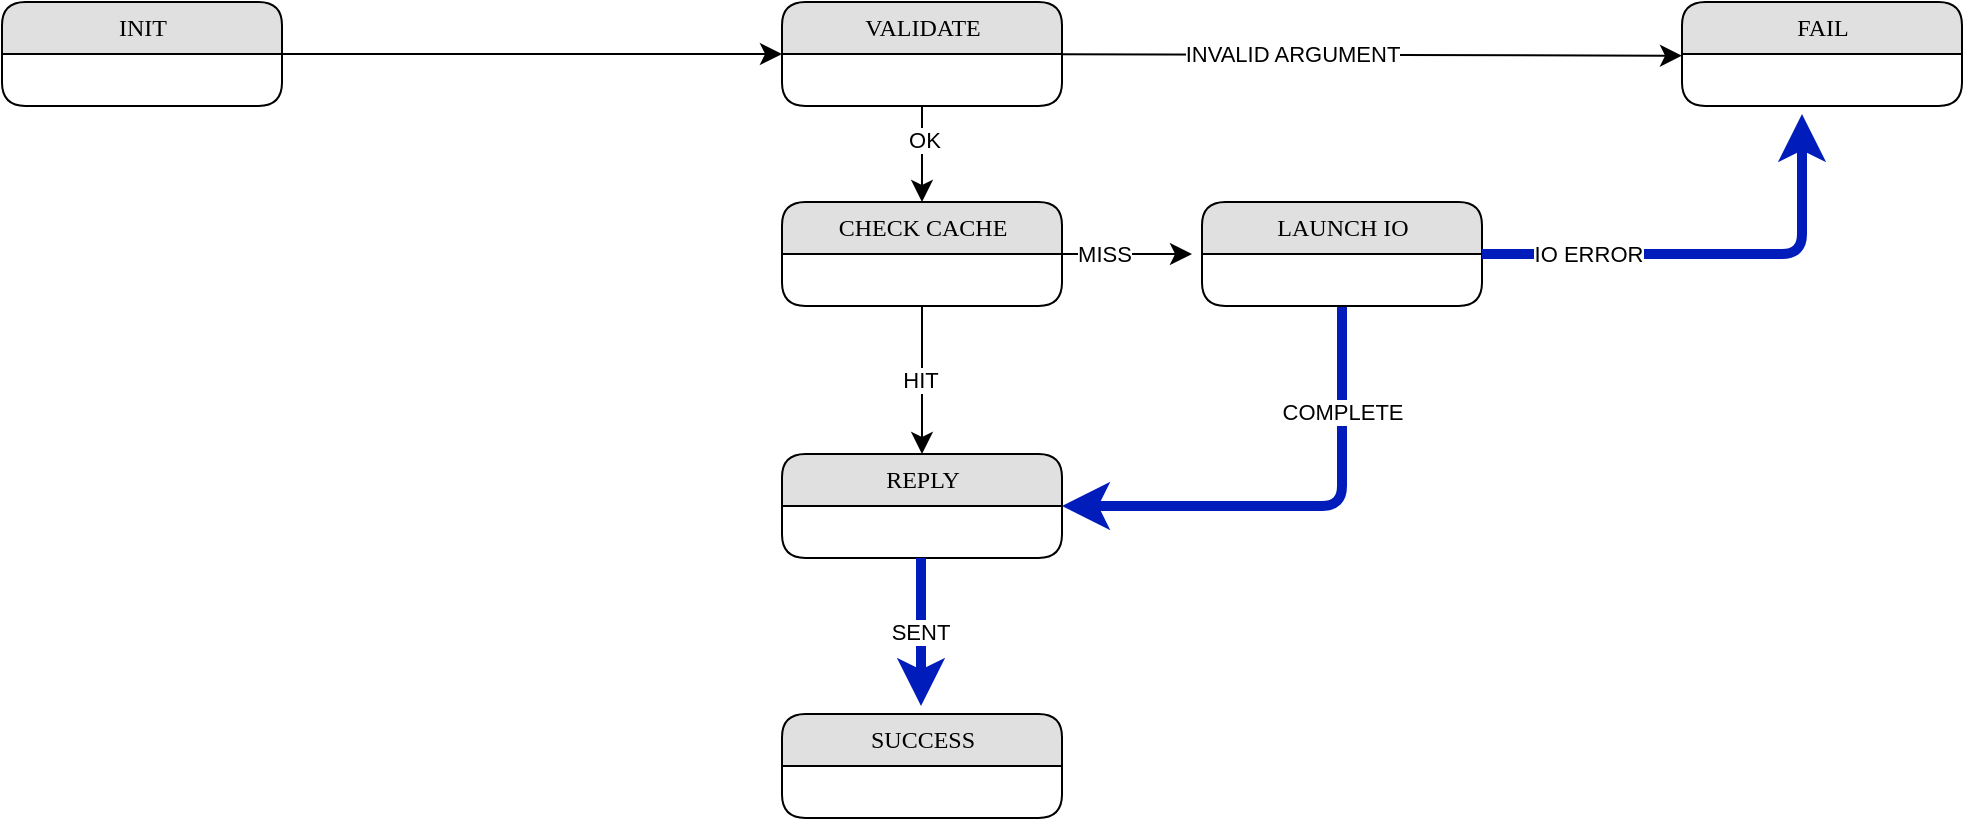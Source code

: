 <mxfile version="14.1.8" type="device"><diagram name="Page-1" id="52a04d89-c75d-2922-d76d-85b35f80e030"><mxGraphModel dx="1346" dy="1003" grid="1" gridSize="10" guides="1" tooltips="1" connect="1" arrows="1" fold="1" page="1" pageScale="1" pageWidth="1100" pageHeight="850" background="#ffffff" math="0" shadow="0"><root><mxCell id="0"/><mxCell id="1" parent="0"/><mxCell id="1fdf3b25b50cf41e-27" style="edgeStyle=none;html=1;labelBackgroundColor=none;startFill=0;startSize=8;endFill=1;endSize=8;fontFamily=Verdana;fontSize=12;" parent="1" target="1fdf3b25b50cf41e-1" edge="1"><mxGeometry relative="1" as="geometry"><mxPoint x="180" y="80" as="sourcePoint"/></mxGeometry></mxCell><mxCell id="1fdf3b25b50cf41e-28" style="edgeStyle=none;html=1;labelBackgroundColor=none;startFill=0;startSize=8;endFill=1;endSize=8;fontFamily=Verdana;fontSize=12;" parent="1" source="1fdf3b25b50cf41e-1" edge="1"><mxGeometry relative="1" as="geometry"><mxPoint x="880" y="80.864" as="targetPoint"/></mxGeometry></mxCell><mxCell id="MCAGXlhfSmNdVf80SV0a-8" value="INVALID ARGUMENT" style="edgeLabel;html=1;align=center;verticalAlign=middle;resizable=0;points=[];" vertex="1" connectable="0" parent="1fdf3b25b50cf41e-28"><mxGeometry x="-0.258" y="1" relative="1" as="geometry"><mxPoint as="offset"/></mxGeometry></mxCell><mxCell id="1fdf3b25b50cf41e-29" style="edgeStyle=none;html=1;labelBackgroundColor=none;startFill=0;startSize=8;endFill=1;endSize=8;fontFamily=Verdana;fontSize=12;" parent="1" source="1fdf3b25b50cf41e-1" target="1fdf3b25b50cf41e-7" edge="1"><mxGeometry relative="1" as="geometry"/></mxCell><mxCell id="MCAGXlhfSmNdVf80SV0a-15" value="OK" style="edgeLabel;html=1;align=center;verticalAlign=middle;resizable=0;points=[];" vertex="1" connectable="0" parent="1fdf3b25b50cf41e-29"><mxGeometry x="-0.292" y="1" relative="1" as="geometry"><mxPoint as="offset"/></mxGeometry></mxCell><mxCell id="1fdf3b25b50cf41e-1" value="VALIDATE" style="swimlane;html=1;fontStyle=0;childLayout=stackLayout;horizontal=1;startSize=26;fillColor=#e0e0e0;horizontalStack=0;resizeParent=1;resizeLast=0;collapsible=1;marginBottom=0;swimlaneFillColor=#ffffff;align=center;rounded=1;shadow=0;comic=0;labelBackgroundColor=none;strokeWidth=1;fontFamily=Verdana;fontSize=12" parent="1" vertex="1"><mxGeometry x="430" y="54" width="140" height="52" as="geometry"/></mxCell><mxCell id="1fdf3b25b50cf41e-47" style="edgeStyle=orthogonalEdgeStyle;html=1;labelBackgroundColor=none;startFill=0;startSize=8;endFill=1;endSize=8;fontFamily=Verdana;fontSize=12;exitX=0.5;exitY=1;exitDx=0;exitDy=0;fontStyle=1;strokeWidth=5;fillColor=#0050ef;strokeColor=#001DBC;" parent="1" source="1fdf3b25b50cf41e-11" target="1fdf3b25b50cf41e-21" edge="1"><mxGeometry relative="1" as="geometry"><Array as="points"><mxPoint x="710" y="306"/></Array><mxPoint x="977.5" y="430" as="sourcePoint"/></mxGeometry></mxCell><mxCell id="MCAGXlhfSmNdVf80SV0a-6" value="COMPLETE" style="edgeLabel;html=1;align=center;verticalAlign=middle;resizable=0;points=[];" vertex="1" connectable="0" parent="1fdf3b25b50cf41e-47"><mxGeometry x="-0.558" relative="1" as="geometry"><mxPoint as="offset"/></mxGeometry></mxCell><mxCell id="1fdf3b25b50cf41e-35" style="edgeStyle=none;html=1;labelBackgroundColor=none;startFill=0;startSize=8;endFill=1;endSize=8;fontFamily=Verdana;fontSize=12;" parent="1" source="1fdf3b25b50cf41e-7" edge="1"><mxGeometry relative="1" as="geometry"><mxPoint x="635" y="180" as="targetPoint"/></mxGeometry></mxCell><mxCell id="MCAGXlhfSmNdVf80SV0a-1" value="MISS" style="edgeLabel;html=1;align=center;verticalAlign=middle;resizable=0;points=[];" vertex="1" connectable="0" parent="1fdf3b25b50cf41e-35"><mxGeometry x="-0.354" relative="1" as="geometry"><mxPoint as="offset"/></mxGeometry></mxCell><mxCell id="1fdf3b25b50cf41e-39" style="edgeStyle=none;html=1;labelBackgroundColor=none;startFill=0;startSize=8;endFill=1;endSize=8;fontFamily=Verdana;fontSize=12;entryX=0.5;entryY=0;entryDx=0;entryDy=0;" parent="1" source="1fdf3b25b50cf41e-7" target="1fdf3b25b50cf41e-21" edge="1"><mxGeometry relative="1" as="geometry"><mxPoint x="500" y="307" as="targetPoint"/></mxGeometry></mxCell><mxCell id="MCAGXlhfSmNdVf80SV0a-2" value="HIT" style="edgeLabel;html=1;align=center;verticalAlign=middle;resizable=0;points=[];" vertex="1" connectable="0" parent="1fdf3b25b50cf41e-39"><mxGeometry x="-0.01" y="-1" relative="1" as="geometry"><mxPoint as="offset"/></mxGeometry></mxCell><mxCell id="1fdf3b25b50cf41e-7" value="CHECK CACHE" style="swimlane;html=1;fontStyle=0;childLayout=stackLayout;horizontal=1;startSize=26;fillColor=#e0e0e0;horizontalStack=0;resizeParent=1;resizeLast=0;collapsible=1;marginBottom=0;swimlaneFillColor=#ffffff;align=center;rounded=1;shadow=0;comic=0;labelBackgroundColor=none;strokeWidth=1;fontFamily=Verdana;fontSize=12" parent="1" vertex="1"><mxGeometry x="430" y="154" width="140" height="52" as="geometry"/></mxCell><mxCell id="1fdf3b25b50cf41e-11" value="LAUNCH IO" style="swimlane;html=1;fontStyle=0;childLayout=stackLayout;horizontal=1;startSize=26;fillColor=#e0e0e0;horizontalStack=0;resizeParent=1;resizeLast=0;collapsible=1;marginBottom=0;swimlaneFillColor=#ffffff;align=center;rounded=1;shadow=0;comic=0;labelBackgroundColor=none;strokeWidth=1;fontFamily=Verdana;fontSize=12" parent="1" vertex="1"><mxGeometry x="640" y="154" width="140" height="52" as="geometry"/></mxCell><mxCell id="1fdf3b25b50cf41e-21" value="REPLY" style="swimlane;html=1;fontStyle=0;childLayout=stackLayout;horizontal=1;startSize=26;fillColor=#e0e0e0;horizontalStack=0;resizeParent=1;resizeLast=0;collapsible=1;marginBottom=0;swimlaneFillColor=#ffffff;align=center;rounded=1;shadow=0;comic=0;labelBackgroundColor=none;strokeWidth=1;fontFamily=Verdana;fontSize=12" parent="1" vertex="1"><mxGeometry x="430" y="280" width="140" height="52" as="geometry"/></mxCell><mxCell id="MCAGXlhfSmNdVf80SV0a-5" style="edgeStyle=orthogonalEdgeStyle;html=1;labelBackgroundColor=none;startFill=0;startSize=8;endFill=1;endSize=8;fontFamily=Verdana;fontSize=12;exitX=1;exitY=0.5;exitDx=0;exitDy=0;fillColor=#0050ef;strokeWidth=5;strokeColor=#001DBC;" edge="1" parent="1" source="1fdf3b25b50cf41e-11"><mxGeometry relative="1" as="geometry"><Array as="points"><mxPoint x="940" y="180"/></Array><mxPoint x="720" y="216" as="sourcePoint"/><mxPoint x="940" y="110" as="targetPoint"/></mxGeometry></mxCell><mxCell id="MCAGXlhfSmNdVf80SV0a-7" value="IO ERROR" style="edgeLabel;html=1;align=center;verticalAlign=middle;resizable=0;points=[];" vertex="1" connectable="0" parent="MCAGXlhfSmNdVf80SV0a-5"><mxGeometry x="-0.539" relative="1" as="geometry"><mxPoint as="offset"/></mxGeometry></mxCell><mxCell id="MCAGXlhfSmNdVf80SV0a-9" value="INIT" style="swimlane;html=1;fontStyle=0;childLayout=stackLayout;horizontal=1;startSize=26;fillColor=#e0e0e0;horizontalStack=0;resizeParent=1;resizeLast=0;collapsible=1;marginBottom=0;swimlaneFillColor=#ffffff;align=center;rounded=1;shadow=0;comic=0;labelBackgroundColor=none;strokeWidth=1;fontFamily=Verdana;fontSize=12" vertex="1" parent="1"><mxGeometry x="40" y="54" width="140" height="52" as="geometry"/></mxCell><mxCell id="MCAGXlhfSmNdVf80SV0a-10" value="FAIL" style="swimlane;html=1;fontStyle=0;childLayout=stackLayout;horizontal=1;startSize=26;fillColor=#e0e0e0;horizontalStack=0;resizeParent=1;resizeLast=0;collapsible=1;marginBottom=0;swimlaneFillColor=#ffffff;align=center;rounded=1;shadow=0;comic=0;labelBackgroundColor=none;strokeWidth=1;fontFamily=Verdana;fontSize=12" vertex="1" parent="1"><mxGeometry x="880" y="54" width="140" height="52" as="geometry"/></mxCell><mxCell id="MCAGXlhfSmNdVf80SV0a-11" value="SUCCESS" style="swimlane;html=1;fontStyle=0;childLayout=stackLayout;horizontal=1;startSize=26;fillColor=#e0e0e0;horizontalStack=0;resizeParent=1;resizeLast=0;collapsible=1;marginBottom=0;swimlaneFillColor=#ffffff;align=center;rounded=1;shadow=0;comic=0;labelBackgroundColor=none;strokeWidth=1;fontFamily=Verdana;fontSize=12" vertex="1" parent="1"><mxGeometry x="430" y="410" width="140" height="52" as="geometry"/></mxCell><mxCell id="MCAGXlhfSmNdVf80SV0a-12" style="edgeStyle=none;html=1;labelBackgroundColor=none;startFill=0;startSize=8;endFill=1;endSize=8;fontFamily=Verdana;fontSize=12;entryX=0.5;entryY=0;entryDx=0;entryDy=0;fillColor=#0050ef;strokeWidth=5;strokeColor=#001DBC;" edge="1" parent="1"><mxGeometry relative="1" as="geometry"><mxPoint x="499.5" y="332" as="sourcePoint"/><mxPoint x="499.5" y="406" as="targetPoint"/></mxGeometry></mxCell><mxCell id="MCAGXlhfSmNdVf80SV0a-13" value="SENT" style="edgeLabel;html=1;align=center;verticalAlign=middle;resizable=0;points=[];" vertex="1" connectable="0" parent="MCAGXlhfSmNdVf80SV0a-12"><mxGeometry x="-0.01" y="-1" relative="1" as="geometry"><mxPoint as="offset"/></mxGeometry></mxCell></root></mxGraphModel></diagram></mxfile>
